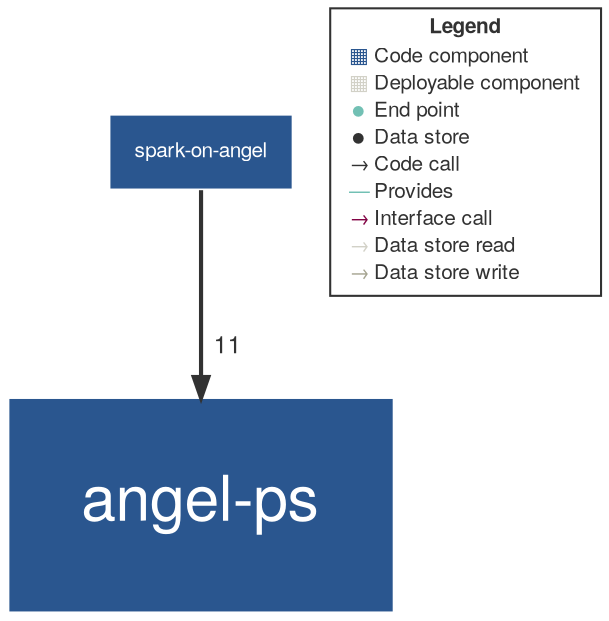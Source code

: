 digraph "Graph" {
compound=true
rankdir=TD
"com.tencent.angel:spark-on-angel@NOT_DEPLOYED" [ shape="box" style="filled" fillcolor="#2A568F" penwidth="1" color="#FFFFFF" fontname="Helvetica Neue" fontcolor="#FFFFFF" fontsize="10" margin="0.16" label="spark-on-angel" ]
"com.tencent.angel:angel-ps@NOT_DEPLOYED" [ shape="box" style="filled" fillcolor="#2A568F" penwidth="1" color="#FFFFFF" fontname="Helvetica Neue" fontcolor="#FFFFFF" fontsize="30" margin="0.48" label="angel-ps" ]
"com.tencent.angel:spark-on-angel@NOT_DEPLOYED" -> "com.tencent.angel:angel-ps@NOT_DEPLOYED" [ penwidth="2" color="#323232" fontcolor="#323232" fontname="Helvetica Neue" fontsize="12" label="  11" ]
"LEGEND" [ shape="box" style="filled" fillcolor="#FFFFFF" penwidth="1" color="#323232" fontname="Helvetica Neue" fontcolor="#323232" fontsize="10" label=<<TABLE BORDER="0" CELLPADDING="1" CELLSPACING="0">
<TR><TD COLSPAN="2"><B>Legend</B></TD></TR>
<TR><TD><FONT COLOR="#2A568F">&#9638;</FONT></TD><TD ALIGN="left">Code component</TD></TR>
<TR><TD><FONT COLOR="#D2D1C7">&#9638;</FONT></TD><TD ALIGN="left">Deployable component</TD></TR>
<TR><TD><FONT COLOR="#72C0B4">&#9679;</FONT></TD><TD ALIGN="left">End point</TD></TR>
<TR><TD><FONT COLOR="#323232">&#9679;</FONT></TD><TD ALIGN="left">Data store</TD></TR>
<TR><TD><FONT COLOR="#323232">&rarr;</FONT></TD><TD ALIGN="left">Code call</TD></TR>
<TR><TD><FONT COLOR="#72C0B4">&#8212;</FONT></TD><TD ALIGN="left">Provides</TD></TR>
<TR><TD><FONT COLOR="#820445">&rarr;</FONT></TD><TD ALIGN="left">Interface call</TD></TR>
<TR><TD><FONT COLOR="#D2D1C7">&rarr;</FONT></TD><TD ALIGN="left">Data store read</TD></TR>
<TR><TD><FONT COLOR="#A4A38F">&rarr;</FONT></TD><TD ALIGN="left">Data store write</TD></TR>
</TABLE>
>  ]
}
